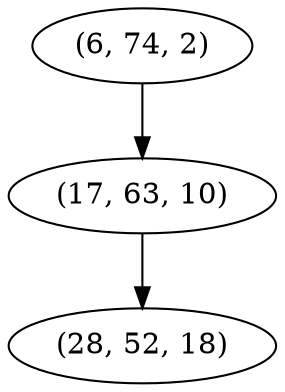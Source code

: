 digraph tree {
    "(6, 74, 2)";
    "(17, 63, 10)";
    "(28, 52, 18)";
    "(6, 74, 2)" -> "(17, 63, 10)";
    "(17, 63, 10)" -> "(28, 52, 18)";
}
